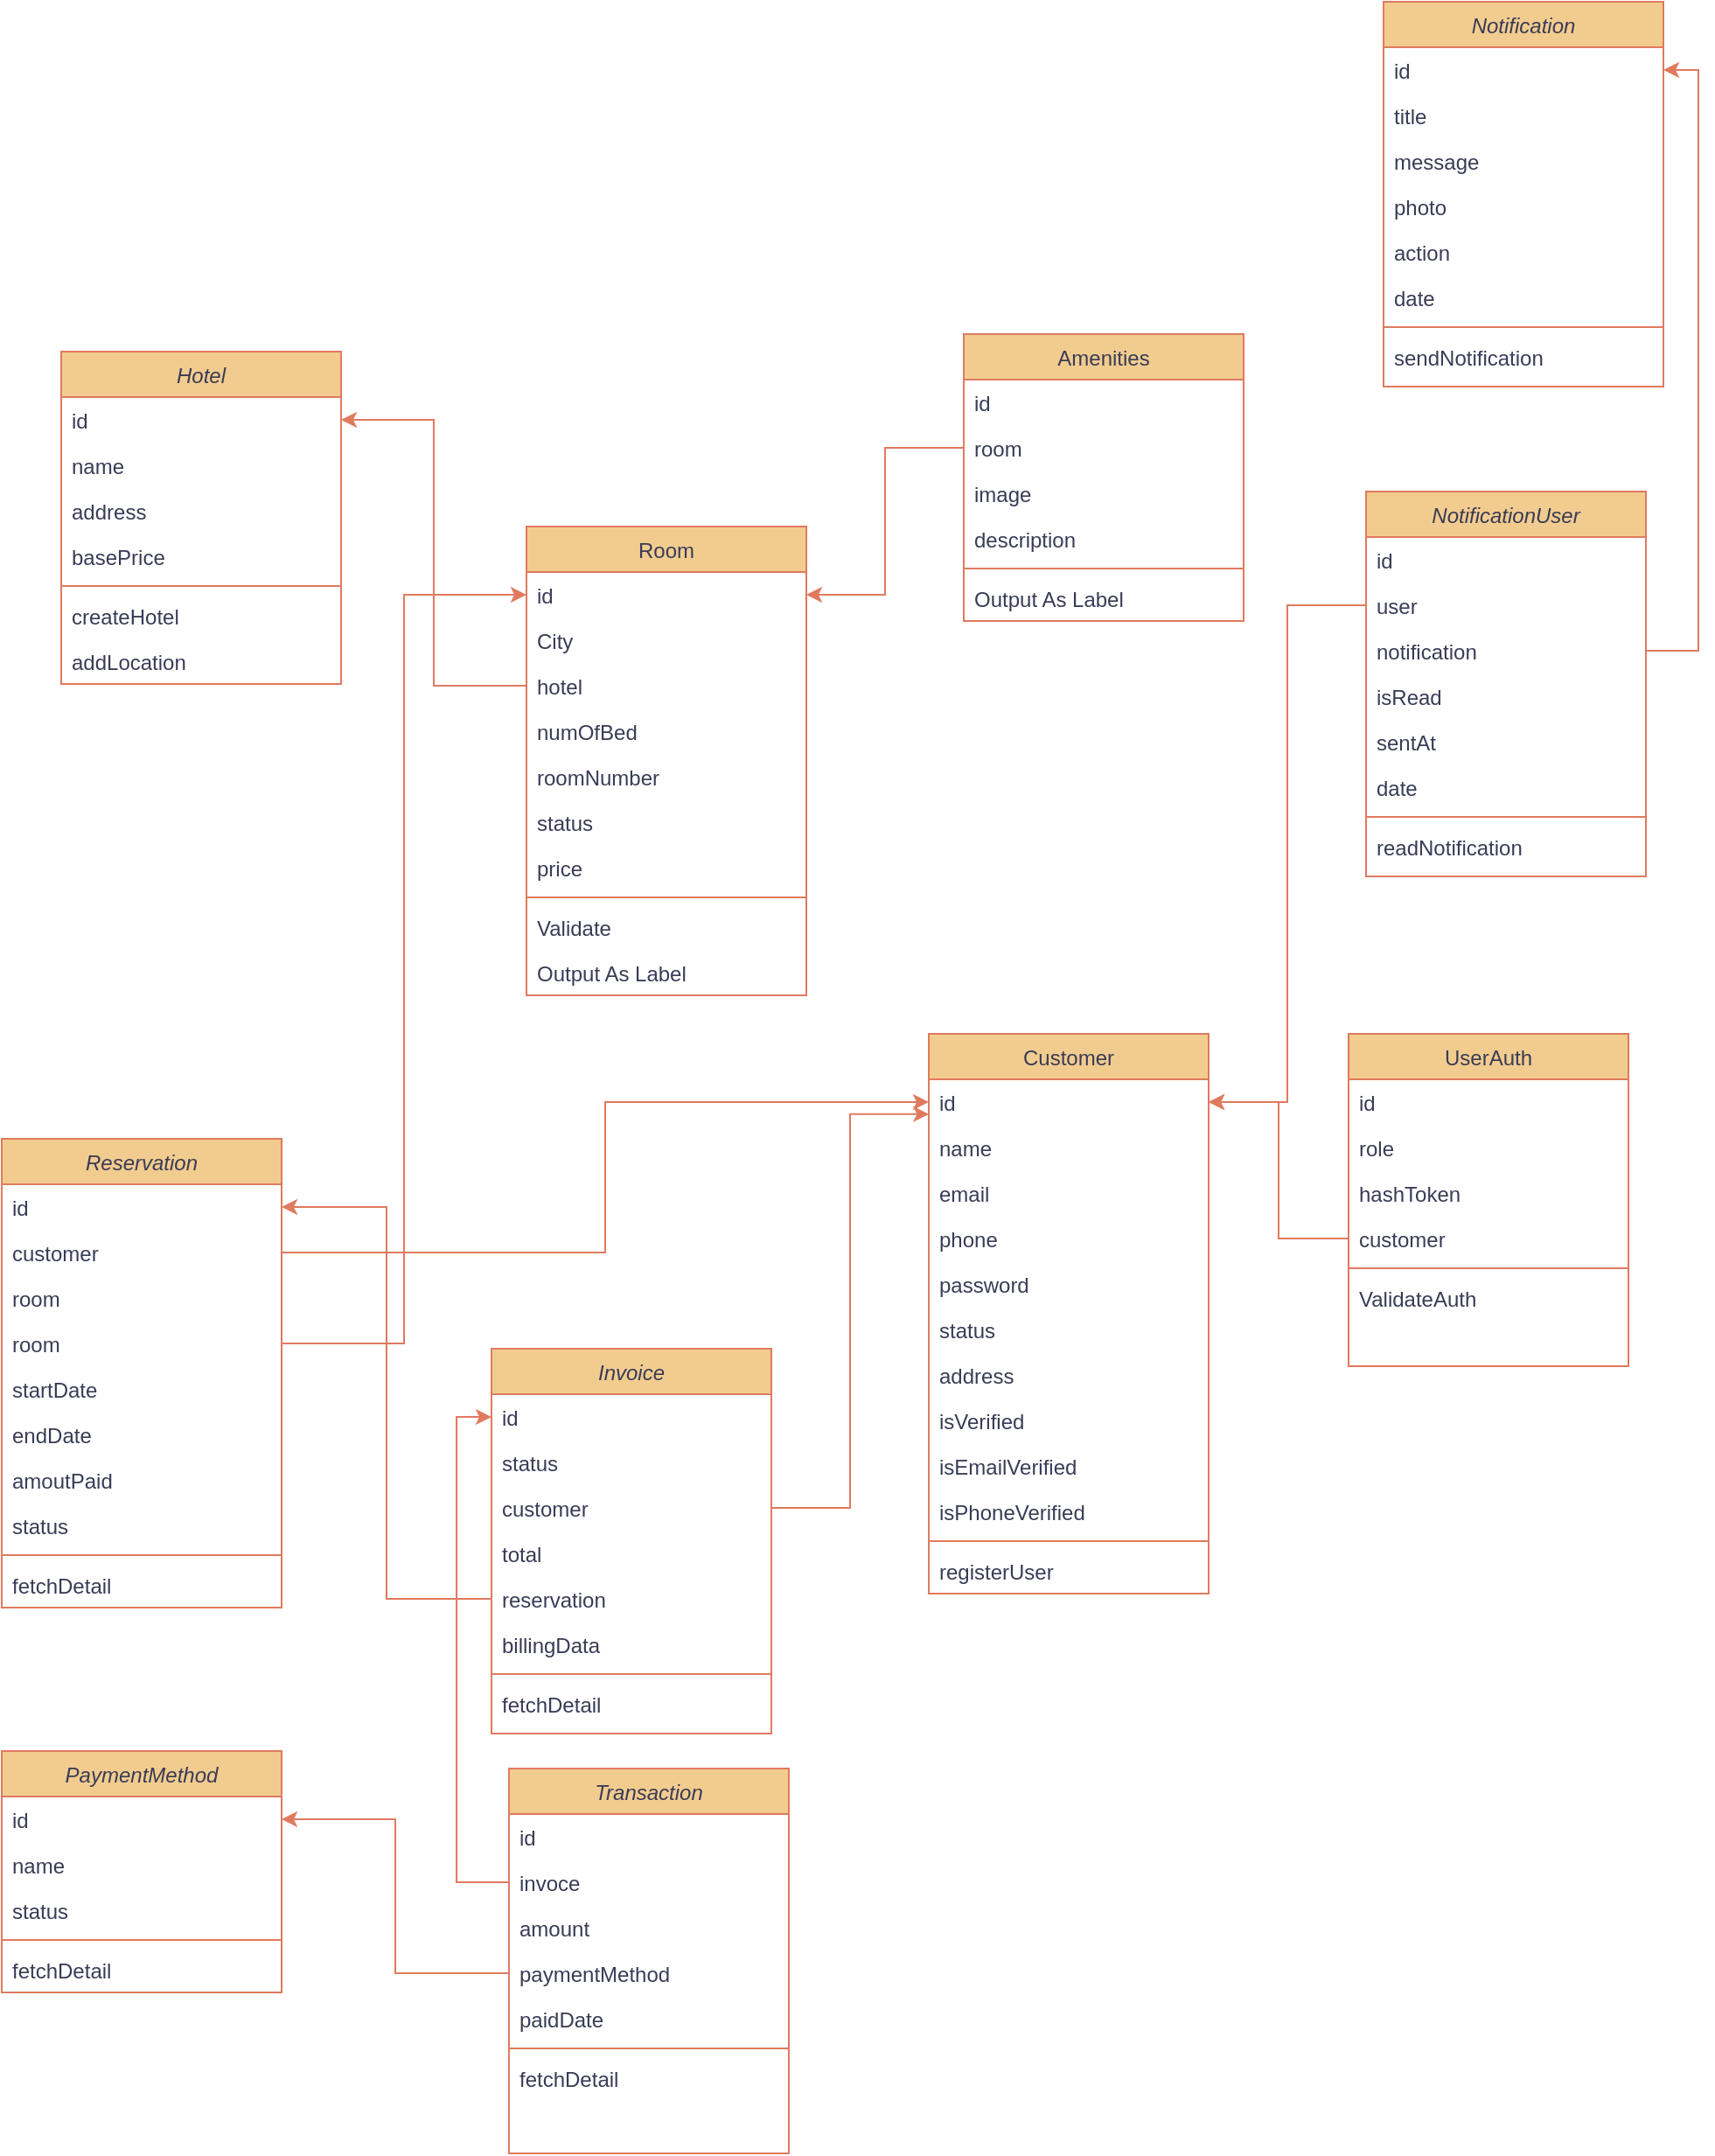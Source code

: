 <mxfile version="20.8.16" type="github">
  <diagram id="C5RBs43oDa-KdzZeNtuy" name="Page-1">
    <mxGraphModel dx="2790" dy="2514" grid="1" gridSize="10" guides="1" tooltips="1" connect="1" arrows="1" fold="1" page="1" pageScale="1" pageWidth="827" pageHeight="1169" math="0" shadow="0">
      <root>
        <mxCell id="WIyWlLk6GJQsqaUBKTNV-0" />
        <mxCell id="WIyWlLk6GJQsqaUBKTNV-1" parent="WIyWlLk6GJQsqaUBKTNV-0" />
        <mxCell id="zkfFHV4jXpPFQw0GAbJ--0" value="Hotel" style="swimlane;fontStyle=2;align=center;verticalAlign=top;childLayout=stackLayout;horizontal=1;startSize=26;horizontalStack=0;resizeParent=1;resizeLast=0;collapsible=1;marginBottom=0;rounded=0;shadow=0;strokeWidth=1;labelBackgroundColor=none;fillColor=#F2CC8F;strokeColor=#E07A5F;fontColor=#393C56;" parent="WIyWlLk6GJQsqaUBKTNV-1" vertex="1">
          <mxGeometry x="254" y="20" width="160" height="190" as="geometry">
            <mxRectangle x="230" y="140" width="160" height="26" as="alternateBounds" />
          </mxGeometry>
        </mxCell>
        <mxCell id="zkfFHV4jXpPFQw0GAbJ--1" value="id  " style="text;align=left;verticalAlign=top;spacingLeft=4;spacingRight=4;overflow=hidden;rotatable=0;points=[[0,0.5],[1,0.5]];portConstraint=eastwest;labelBackgroundColor=none;fontColor=#393C56;" parent="zkfFHV4jXpPFQw0GAbJ--0" vertex="1">
          <mxGeometry y="26" width="160" height="26" as="geometry" />
        </mxCell>
        <mxCell id="qX-vSsB88h7LuTp9l8Py-12" value="name" style="text;align=left;verticalAlign=top;spacingLeft=4;spacingRight=4;overflow=hidden;rotatable=0;points=[[0,0.5],[1,0.5]];portConstraint=eastwest;labelBackgroundColor=none;fontColor=#393C56;" vertex="1" parent="zkfFHV4jXpPFQw0GAbJ--0">
          <mxGeometry y="52" width="160" height="26" as="geometry" />
        </mxCell>
        <mxCell id="zkfFHV4jXpPFQw0GAbJ--2" value="address   " style="text;align=left;verticalAlign=top;spacingLeft=4;spacingRight=4;overflow=hidden;rotatable=0;points=[[0,0.5],[1,0.5]];portConstraint=eastwest;rounded=0;shadow=0;html=0;labelBackgroundColor=none;fontColor=#393C56;" parent="zkfFHV4jXpPFQw0GAbJ--0" vertex="1">
          <mxGeometry y="78" width="160" height="26" as="geometry" />
        </mxCell>
        <mxCell id="zkfFHV4jXpPFQw0GAbJ--3" value="basePrice" style="text;align=left;verticalAlign=top;spacingLeft=4;spacingRight=4;overflow=hidden;rotatable=0;points=[[0,0.5],[1,0.5]];portConstraint=eastwest;rounded=0;shadow=0;html=0;labelBackgroundColor=none;fontColor=#393C56;" parent="zkfFHV4jXpPFQw0GAbJ--0" vertex="1">
          <mxGeometry y="104" width="160" height="26" as="geometry" />
        </mxCell>
        <mxCell id="zkfFHV4jXpPFQw0GAbJ--4" value="" style="line;html=1;strokeWidth=1;align=left;verticalAlign=middle;spacingTop=-1;spacingLeft=3;spacingRight=3;rotatable=0;labelPosition=right;points=[];portConstraint=eastwest;labelBackgroundColor=none;fillColor=#F2CC8F;strokeColor=#E07A5F;fontColor=#393C56;" parent="zkfFHV4jXpPFQw0GAbJ--0" vertex="1">
          <mxGeometry y="130" width="160" height="8" as="geometry" />
        </mxCell>
        <mxCell id="zkfFHV4jXpPFQw0GAbJ--5" value="createHotel" style="text;align=left;verticalAlign=top;spacingLeft=4;spacingRight=4;overflow=hidden;rotatable=0;points=[[0,0.5],[1,0.5]];portConstraint=eastwest;labelBackgroundColor=none;fontColor=#393C56;" parent="zkfFHV4jXpPFQw0GAbJ--0" vertex="1">
          <mxGeometry y="138" width="160" height="26" as="geometry" />
        </mxCell>
        <mxCell id="qX-vSsB88h7LuTp9l8Py-11" value="addLocation" style="text;align=left;verticalAlign=top;spacingLeft=4;spacingRight=4;overflow=hidden;rotatable=0;points=[[0,0.5],[1,0.5]];portConstraint=eastwest;labelBackgroundColor=none;fontColor=#393C56;" vertex="1" parent="zkfFHV4jXpPFQw0GAbJ--0">
          <mxGeometry y="164" width="160" height="26" as="geometry" />
        </mxCell>
        <mxCell id="zkfFHV4jXpPFQw0GAbJ--17" value="Room" style="swimlane;fontStyle=0;align=center;verticalAlign=top;childLayout=stackLayout;horizontal=1;startSize=26;horizontalStack=0;resizeParent=1;resizeLast=0;collapsible=1;marginBottom=0;rounded=0;shadow=0;strokeWidth=1;labelBackgroundColor=none;fillColor=#F2CC8F;strokeColor=#E07A5F;fontColor=#393C56;" parent="WIyWlLk6GJQsqaUBKTNV-1" vertex="1">
          <mxGeometry x="520" y="120" width="160" height="268" as="geometry">
            <mxRectangle x="550" y="140" width="160" height="26" as="alternateBounds" />
          </mxGeometry>
        </mxCell>
        <mxCell id="zkfFHV4jXpPFQw0GAbJ--18" value="id" style="text;align=left;verticalAlign=top;spacingLeft=4;spacingRight=4;overflow=hidden;rotatable=0;points=[[0,0.5],[1,0.5]];portConstraint=eastwest;labelBackgroundColor=none;fontColor=#393C56;" parent="zkfFHV4jXpPFQw0GAbJ--17" vertex="1">
          <mxGeometry y="26" width="160" height="26" as="geometry" />
        </mxCell>
        <mxCell id="zkfFHV4jXpPFQw0GAbJ--19" value="City" style="text;align=left;verticalAlign=top;spacingLeft=4;spacingRight=4;overflow=hidden;rotatable=0;points=[[0,0.5],[1,0.5]];portConstraint=eastwest;rounded=0;shadow=0;html=0;labelBackgroundColor=none;fontColor=#393C56;" parent="zkfFHV4jXpPFQw0GAbJ--17" vertex="1">
          <mxGeometry y="52" width="160" height="26" as="geometry" />
        </mxCell>
        <mxCell id="zkfFHV4jXpPFQw0GAbJ--21" value="hotel" style="text;align=left;verticalAlign=top;spacingLeft=4;spacingRight=4;overflow=hidden;rotatable=0;points=[[0,0.5],[1,0.5]];portConstraint=eastwest;rounded=0;shadow=0;html=0;labelBackgroundColor=none;fontColor=#393C56;" parent="zkfFHV4jXpPFQw0GAbJ--17" vertex="1">
          <mxGeometry y="78" width="160" height="26" as="geometry" />
        </mxCell>
        <mxCell id="qX-vSsB88h7LuTp9l8Py-20" value="numOfBed" style="text;align=left;verticalAlign=top;spacingLeft=4;spacingRight=4;overflow=hidden;rotatable=0;points=[[0,0.5],[1,0.5]];portConstraint=eastwest;rounded=0;shadow=0;html=0;labelBackgroundColor=none;fontColor=#393C56;" vertex="1" parent="zkfFHV4jXpPFQw0GAbJ--17">
          <mxGeometry y="104" width="160" height="26" as="geometry" />
        </mxCell>
        <mxCell id="qX-vSsB88h7LuTp9l8Py-40" value="roomNumber" style="text;align=left;verticalAlign=top;spacingLeft=4;spacingRight=4;overflow=hidden;rotatable=0;points=[[0,0.5],[1,0.5]];portConstraint=eastwest;rounded=0;shadow=0;html=0;labelBackgroundColor=none;fontColor=#393C56;" vertex="1" parent="zkfFHV4jXpPFQw0GAbJ--17">
          <mxGeometry y="130" width="160" height="26" as="geometry" />
        </mxCell>
        <mxCell id="qX-vSsB88h7LuTp9l8Py-41" value="status" style="text;align=left;verticalAlign=top;spacingLeft=4;spacingRight=4;overflow=hidden;rotatable=0;points=[[0,0.5],[1,0.5]];portConstraint=eastwest;rounded=0;shadow=0;html=0;labelBackgroundColor=none;fontColor=#393C56;" vertex="1" parent="zkfFHV4jXpPFQw0GAbJ--17">
          <mxGeometry y="156" width="160" height="26" as="geometry" />
        </mxCell>
        <mxCell id="qX-vSsB88h7LuTp9l8Py-35" value="price" style="text;align=left;verticalAlign=top;spacingLeft=4;spacingRight=4;overflow=hidden;rotatable=0;points=[[0,0.5],[1,0.5]];portConstraint=eastwest;rounded=0;shadow=0;html=0;labelBackgroundColor=none;fontColor=#393C56;" vertex="1" parent="zkfFHV4jXpPFQw0GAbJ--17">
          <mxGeometry y="182" width="160" height="26" as="geometry" />
        </mxCell>
        <mxCell id="zkfFHV4jXpPFQw0GAbJ--23" value="" style="line;html=1;strokeWidth=1;align=left;verticalAlign=middle;spacingTop=-1;spacingLeft=3;spacingRight=3;rotatable=0;labelPosition=right;points=[];portConstraint=eastwest;labelBackgroundColor=none;fillColor=#F2CC8F;strokeColor=#E07A5F;fontColor=#393C56;" parent="zkfFHV4jXpPFQw0GAbJ--17" vertex="1">
          <mxGeometry y="208" width="160" height="8" as="geometry" />
        </mxCell>
        <mxCell id="zkfFHV4jXpPFQw0GAbJ--24" value="Validate" style="text;align=left;verticalAlign=top;spacingLeft=4;spacingRight=4;overflow=hidden;rotatable=0;points=[[0,0.5],[1,0.5]];portConstraint=eastwest;labelBackgroundColor=none;fontColor=#393C56;" parent="zkfFHV4jXpPFQw0GAbJ--17" vertex="1">
          <mxGeometry y="216" width="160" height="26" as="geometry" />
        </mxCell>
        <mxCell id="zkfFHV4jXpPFQw0GAbJ--25" value="Output As Label" style="text;align=left;verticalAlign=top;spacingLeft=4;spacingRight=4;overflow=hidden;rotatable=0;points=[[0,0.5],[1,0.5]];portConstraint=eastwest;labelBackgroundColor=none;fontColor=#393C56;" parent="zkfFHV4jXpPFQw0GAbJ--17" vertex="1">
          <mxGeometry y="242" width="160" height="26" as="geometry" />
        </mxCell>
        <mxCell id="qX-vSsB88h7LuTp9l8Py-13" value="Amenities" style="swimlane;fontStyle=0;align=center;verticalAlign=top;childLayout=stackLayout;horizontal=1;startSize=26;horizontalStack=0;resizeParent=1;resizeLast=0;collapsible=1;marginBottom=0;rounded=0;shadow=0;strokeWidth=1;labelBackgroundColor=none;fillColor=#F2CC8F;strokeColor=#E07A5F;fontColor=#393C56;" vertex="1" parent="WIyWlLk6GJQsqaUBKTNV-1">
          <mxGeometry x="770" y="10" width="160" height="164" as="geometry">
            <mxRectangle x="550" y="140" width="160" height="26" as="alternateBounds" />
          </mxGeometry>
        </mxCell>
        <mxCell id="qX-vSsB88h7LuTp9l8Py-14" value="id" style="text;align=left;verticalAlign=top;spacingLeft=4;spacingRight=4;overflow=hidden;rotatable=0;points=[[0,0.5],[1,0.5]];portConstraint=eastwest;labelBackgroundColor=none;fontColor=#393C56;" vertex="1" parent="qX-vSsB88h7LuTp9l8Py-13">
          <mxGeometry y="26" width="160" height="26" as="geometry" />
        </mxCell>
        <mxCell id="qX-vSsB88h7LuTp9l8Py-15" value="room" style="text;align=left;verticalAlign=top;spacingLeft=4;spacingRight=4;overflow=hidden;rotatable=0;points=[[0,0.5],[1,0.5]];portConstraint=eastwest;rounded=0;shadow=0;html=0;labelBackgroundColor=none;fontColor=#393C56;" vertex="1" parent="qX-vSsB88h7LuTp9l8Py-13">
          <mxGeometry y="52" width="160" height="26" as="geometry" />
        </mxCell>
        <mxCell id="qX-vSsB88h7LuTp9l8Py-21" value="image" style="text;align=left;verticalAlign=top;spacingLeft=4;spacingRight=4;overflow=hidden;rotatable=0;points=[[0,0.5],[1,0.5]];portConstraint=eastwest;rounded=0;shadow=0;html=0;labelBackgroundColor=none;fontColor=#393C56;" vertex="1" parent="qX-vSsB88h7LuTp9l8Py-13">
          <mxGeometry y="78" width="160" height="26" as="geometry" />
        </mxCell>
        <mxCell id="qX-vSsB88h7LuTp9l8Py-22" value="description" style="text;align=left;verticalAlign=top;spacingLeft=4;spacingRight=4;overflow=hidden;rotatable=0;points=[[0,0.5],[1,0.5]];portConstraint=eastwest;rounded=0;shadow=0;html=0;labelBackgroundColor=none;fontColor=#393C56;" vertex="1" parent="qX-vSsB88h7LuTp9l8Py-13">
          <mxGeometry y="104" width="160" height="26" as="geometry" />
        </mxCell>
        <mxCell id="qX-vSsB88h7LuTp9l8Py-17" value="" style="line;html=1;strokeWidth=1;align=left;verticalAlign=middle;spacingTop=-1;spacingLeft=3;spacingRight=3;rotatable=0;labelPosition=right;points=[];portConstraint=eastwest;labelBackgroundColor=none;fillColor=#F2CC8F;strokeColor=#E07A5F;fontColor=#393C56;" vertex="1" parent="qX-vSsB88h7LuTp9l8Py-13">
          <mxGeometry y="130" width="160" height="8" as="geometry" />
        </mxCell>
        <mxCell id="qX-vSsB88h7LuTp9l8Py-19" value="Output As Label" style="text;align=left;verticalAlign=top;spacingLeft=4;spacingRight=4;overflow=hidden;rotatable=0;points=[[0,0.5],[1,0.5]];portConstraint=eastwest;labelBackgroundColor=none;fontColor=#393C56;" vertex="1" parent="qX-vSsB88h7LuTp9l8Py-13">
          <mxGeometry y="138" width="160" height="26" as="geometry" />
        </mxCell>
        <mxCell id="qX-vSsB88h7LuTp9l8Py-25" style="edgeStyle=orthogonalEdgeStyle;rounded=0;orthogonalLoop=1;jettySize=auto;html=1;entryX=1;entryY=0.5;entryDx=0;entryDy=0;labelBackgroundColor=none;strokeColor=#E07A5F;fontColor=default;" edge="1" parent="WIyWlLk6GJQsqaUBKTNV-1" source="zkfFHV4jXpPFQw0GAbJ--21" target="zkfFHV4jXpPFQw0GAbJ--1">
          <mxGeometry relative="1" as="geometry" />
        </mxCell>
        <mxCell id="qX-vSsB88h7LuTp9l8Py-26" style="edgeStyle=orthogonalEdgeStyle;rounded=0;orthogonalLoop=1;jettySize=auto;html=1;labelBackgroundColor=none;strokeColor=#E07A5F;fontColor=default;" edge="1" parent="WIyWlLk6GJQsqaUBKTNV-1" source="qX-vSsB88h7LuTp9l8Py-15" target="zkfFHV4jXpPFQw0GAbJ--18">
          <mxGeometry relative="1" as="geometry">
            <mxPoint x="580" y="130" as="targetPoint" />
          </mxGeometry>
        </mxCell>
        <mxCell id="qX-vSsB88h7LuTp9l8Py-27" value="Reservation" style="swimlane;fontStyle=2;align=center;verticalAlign=top;childLayout=stackLayout;horizontal=1;startSize=26;horizontalStack=0;resizeParent=1;resizeLast=0;collapsible=1;marginBottom=0;rounded=0;shadow=0;strokeWidth=1;labelBackgroundColor=none;fillColor=#F2CC8F;strokeColor=#E07A5F;fontColor=#393C56;" vertex="1" parent="WIyWlLk6GJQsqaUBKTNV-1">
          <mxGeometry x="220" y="470" width="160" height="268" as="geometry">
            <mxRectangle x="230" y="140" width="160" height="26" as="alternateBounds" />
          </mxGeometry>
        </mxCell>
        <mxCell id="qX-vSsB88h7LuTp9l8Py-28" value="id  " style="text;align=left;verticalAlign=top;spacingLeft=4;spacingRight=4;overflow=hidden;rotatable=0;points=[[0,0.5],[1,0.5]];portConstraint=eastwest;labelBackgroundColor=none;fontColor=#393C56;" vertex="1" parent="qX-vSsB88h7LuTp9l8Py-27">
          <mxGeometry y="26" width="160" height="26" as="geometry" />
        </mxCell>
        <mxCell id="qX-vSsB88h7LuTp9l8Py-29" value="customer" style="text;align=left;verticalAlign=top;spacingLeft=4;spacingRight=4;overflow=hidden;rotatable=0;points=[[0,0.5],[1,0.5]];portConstraint=eastwest;labelBackgroundColor=none;fontColor=#393C56;" vertex="1" parent="qX-vSsB88h7LuTp9l8Py-27">
          <mxGeometry y="52" width="160" height="26" as="geometry" />
        </mxCell>
        <mxCell id="qX-vSsB88h7LuTp9l8Py-110" value="room" style="text;align=left;verticalAlign=top;spacingLeft=4;spacingRight=4;overflow=hidden;rotatable=0;points=[[0,0.5],[1,0.5]];portConstraint=eastwest;rounded=0;shadow=0;html=0;labelBackgroundColor=none;fontColor=#393C56;" vertex="1" parent="qX-vSsB88h7LuTp9l8Py-27">
          <mxGeometry y="78" width="160" height="26" as="geometry" />
        </mxCell>
        <mxCell id="qX-vSsB88h7LuTp9l8Py-37" value="room" style="text;align=left;verticalAlign=top;spacingLeft=4;spacingRight=4;overflow=hidden;rotatable=0;points=[[0,0.5],[1,0.5]];portConstraint=eastwest;rounded=0;shadow=0;html=0;labelBackgroundColor=none;fontColor=#393C56;" vertex="1" parent="qX-vSsB88h7LuTp9l8Py-27">
          <mxGeometry y="104" width="160" height="26" as="geometry" />
        </mxCell>
        <mxCell id="qX-vSsB88h7LuTp9l8Py-30" value="startDate" style="text;align=left;verticalAlign=top;spacingLeft=4;spacingRight=4;overflow=hidden;rotatable=0;points=[[0,0.5],[1,0.5]];portConstraint=eastwest;rounded=0;shadow=0;html=0;labelBackgroundColor=none;fontColor=#393C56;" vertex="1" parent="qX-vSsB88h7LuTp9l8Py-27">
          <mxGeometry y="130" width="160" height="26" as="geometry" />
        </mxCell>
        <mxCell id="qX-vSsB88h7LuTp9l8Py-36" value="endDate" style="text;align=left;verticalAlign=top;spacingLeft=4;spacingRight=4;overflow=hidden;rotatable=0;points=[[0,0.5],[1,0.5]];portConstraint=eastwest;rounded=0;shadow=0;html=0;labelBackgroundColor=none;fontColor=#393C56;" vertex="1" parent="qX-vSsB88h7LuTp9l8Py-27">
          <mxGeometry y="156" width="160" height="26" as="geometry" />
        </mxCell>
        <mxCell id="qX-vSsB88h7LuTp9l8Py-38" value="amoutPaid" style="text;align=left;verticalAlign=top;spacingLeft=4;spacingRight=4;overflow=hidden;rotatable=0;points=[[0,0.5],[1,0.5]];portConstraint=eastwest;rounded=0;shadow=0;html=0;labelBackgroundColor=none;fontColor=#393C56;" vertex="1" parent="qX-vSsB88h7LuTp9l8Py-27">
          <mxGeometry y="182" width="160" height="26" as="geometry" />
        </mxCell>
        <mxCell id="qX-vSsB88h7LuTp9l8Py-31" value="status" style="text;align=left;verticalAlign=top;spacingLeft=4;spacingRight=4;overflow=hidden;rotatable=0;points=[[0,0.5],[1,0.5]];portConstraint=eastwest;rounded=0;shadow=0;html=0;labelBackgroundColor=none;fontColor=#393C56;" vertex="1" parent="qX-vSsB88h7LuTp9l8Py-27">
          <mxGeometry y="208" width="160" height="26" as="geometry" />
        </mxCell>
        <mxCell id="qX-vSsB88h7LuTp9l8Py-32" value="" style="line;html=1;strokeWidth=1;align=left;verticalAlign=middle;spacingTop=-1;spacingLeft=3;spacingRight=3;rotatable=0;labelPosition=right;points=[];portConstraint=eastwest;labelBackgroundColor=none;fillColor=#F2CC8F;strokeColor=#E07A5F;fontColor=#393C56;" vertex="1" parent="qX-vSsB88h7LuTp9l8Py-27">
          <mxGeometry y="234" width="160" height="8" as="geometry" />
        </mxCell>
        <mxCell id="qX-vSsB88h7LuTp9l8Py-33" value="fetchDetail" style="text;align=left;verticalAlign=top;spacingLeft=4;spacingRight=4;overflow=hidden;rotatable=0;points=[[0,0.5],[1,0.5]];portConstraint=eastwest;labelBackgroundColor=none;fontColor=#393C56;" vertex="1" parent="qX-vSsB88h7LuTp9l8Py-27">
          <mxGeometry y="242" width="160" height="26" as="geometry" />
        </mxCell>
        <mxCell id="qX-vSsB88h7LuTp9l8Py-39" style="edgeStyle=orthogonalEdgeStyle;rounded=0;orthogonalLoop=1;jettySize=auto;html=1;entryX=0;entryY=0.5;entryDx=0;entryDy=0;labelBackgroundColor=none;strokeColor=#E07A5F;fontColor=default;" edge="1" parent="WIyWlLk6GJQsqaUBKTNV-1" source="qX-vSsB88h7LuTp9l8Py-37" target="zkfFHV4jXpPFQw0GAbJ--18">
          <mxGeometry relative="1" as="geometry" />
        </mxCell>
        <mxCell id="qX-vSsB88h7LuTp9l8Py-42" value="PaymentMethod" style="swimlane;fontStyle=2;align=center;verticalAlign=top;childLayout=stackLayout;horizontal=1;startSize=26;horizontalStack=0;resizeParent=1;resizeLast=0;collapsible=1;marginBottom=0;rounded=0;shadow=0;strokeWidth=1;labelBackgroundColor=none;fillColor=#F2CC8F;strokeColor=#E07A5F;fontColor=#393C56;" vertex="1" parent="WIyWlLk6GJQsqaUBKTNV-1">
          <mxGeometry x="220" y="820" width="160" height="138" as="geometry">
            <mxRectangle x="230" y="140" width="160" height="26" as="alternateBounds" />
          </mxGeometry>
        </mxCell>
        <mxCell id="qX-vSsB88h7LuTp9l8Py-43" value="id  " style="text;align=left;verticalAlign=top;spacingLeft=4;spacingRight=4;overflow=hidden;rotatable=0;points=[[0,0.5],[1,0.5]];portConstraint=eastwest;labelBackgroundColor=none;fontColor=#393C56;" vertex="1" parent="qX-vSsB88h7LuTp9l8Py-42">
          <mxGeometry y="26" width="160" height="26" as="geometry" />
        </mxCell>
        <mxCell id="qX-vSsB88h7LuTp9l8Py-44" value="name" style="text;align=left;verticalAlign=top;spacingLeft=4;spacingRight=4;overflow=hidden;rotatable=0;points=[[0,0.5],[1,0.5]];portConstraint=eastwest;labelBackgroundColor=none;fontColor=#393C56;" vertex="1" parent="qX-vSsB88h7LuTp9l8Py-42">
          <mxGeometry y="52" width="160" height="26" as="geometry" />
        </mxCell>
        <mxCell id="qX-vSsB88h7LuTp9l8Py-52" value="status" style="text;align=left;verticalAlign=top;spacingLeft=4;spacingRight=4;overflow=hidden;rotatable=0;points=[[0,0.5],[1,0.5]];portConstraint=eastwest;labelBackgroundColor=none;fontColor=#393C56;" vertex="1" parent="qX-vSsB88h7LuTp9l8Py-42">
          <mxGeometry y="78" width="160" height="26" as="geometry" />
        </mxCell>
        <mxCell id="qX-vSsB88h7LuTp9l8Py-50" value="" style="line;html=1;strokeWidth=1;align=left;verticalAlign=middle;spacingTop=-1;spacingLeft=3;spacingRight=3;rotatable=0;labelPosition=right;points=[];portConstraint=eastwest;labelBackgroundColor=none;fillColor=#F2CC8F;strokeColor=#E07A5F;fontColor=#393C56;" vertex="1" parent="qX-vSsB88h7LuTp9l8Py-42">
          <mxGeometry y="104" width="160" height="8" as="geometry" />
        </mxCell>
        <mxCell id="qX-vSsB88h7LuTp9l8Py-51" value="fetchDetail" style="text;align=left;verticalAlign=top;spacingLeft=4;spacingRight=4;overflow=hidden;rotatable=0;points=[[0,0.5],[1,0.5]];portConstraint=eastwest;labelBackgroundColor=none;fontColor=#393C56;" vertex="1" parent="qX-vSsB88h7LuTp9l8Py-42">
          <mxGeometry y="112" width="160" height="26" as="geometry" />
        </mxCell>
        <mxCell id="qX-vSsB88h7LuTp9l8Py-53" value="Transaction" style="swimlane;fontStyle=2;align=center;verticalAlign=top;childLayout=stackLayout;horizontal=1;startSize=26;horizontalStack=0;resizeParent=1;resizeLast=0;collapsible=1;marginBottom=0;rounded=0;shadow=0;strokeWidth=1;labelBackgroundColor=none;fillColor=#F2CC8F;strokeColor=#E07A5F;fontColor=#393C56;" vertex="1" parent="WIyWlLk6GJQsqaUBKTNV-1">
          <mxGeometry x="510" y="830" width="160" height="220" as="geometry">
            <mxRectangle x="230" y="140" width="160" height="26" as="alternateBounds" />
          </mxGeometry>
        </mxCell>
        <mxCell id="qX-vSsB88h7LuTp9l8Py-54" value="id  " style="text;align=left;verticalAlign=top;spacingLeft=4;spacingRight=4;overflow=hidden;rotatable=0;points=[[0,0.5],[1,0.5]];portConstraint=eastwest;labelBackgroundColor=none;fontColor=#393C56;" vertex="1" parent="qX-vSsB88h7LuTp9l8Py-53">
          <mxGeometry y="26" width="160" height="26" as="geometry" />
        </mxCell>
        <mxCell id="qX-vSsB88h7LuTp9l8Py-56" value="invoce" style="text;align=left;verticalAlign=top;spacingLeft=4;spacingRight=4;overflow=hidden;rotatable=0;points=[[0,0.5],[1,0.5]];portConstraint=eastwest;labelBackgroundColor=none;fontColor=#393C56;" vertex="1" parent="qX-vSsB88h7LuTp9l8Py-53">
          <mxGeometry y="52" width="160" height="26" as="geometry" />
        </mxCell>
        <mxCell id="qX-vSsB88h7LuTp9l8Py-59" value="amount" style="text;align=left;verticalAlign=top;spacingLeft=4;spacingRight=4;overflow=hidden;rotatable=0;points=[[0,0.5],[1,0.5]];portConstraint=eastwest;labelBackgroundColor=none;fontColor=#393C56;" vertex="1" parent="qX-vSsB88h7LuTp9l8Py-53">
          <mxGeometry y="78" width="160" height="26" as="geometry" />
        </mxCell>
        <mxCell id="qX-vSsB88h7LuTp9l8Py-62" value="paymentMethod" style="text;align=left;verticalAlign=top;spacingLeft=4;spacingRight=4;overflow=hidden;rotatable=0;points=[[0,0.5],[1,0.5]];portConstraint=eastwest;labelBackgroundColor=none;fontColor=#393C56;" vertex="1" parent="qX-vSsB88h7LuTp9l8Py-53">
          <mxGeometry y="104" width="160" height="26" as="geometry" />
        </mxCell>
        <mxCell id="qX-vSsB88h7LuTp9l8Py-60" value="paidDate" style="text;align=left;verticalAlign=top;spacingLeft=4;spacingRight=4;overflow=hidden;rotatable=0;points=[[0,0.5],[1,0.5]];portConstraint=eastwest;labelBackgroundColor=none;fontColor=#393C56;" vertex="1" parent="qX-vSsB88h7LuTp9l8Py-53">
          <mxGeometry y="130" width="160" height="26" as="geometry" />
        </mxCell>
        <mxCell id="qX-vSsB88h7LuTp9l8Py-57" value="" style="line;html=1;strokeWidth=1;align=left;verticalAlign=middle;spacingTop=-1;spacingLeft=3;spacingRight=3;rotatable=0;labelPosition=right;points=[];portConstraint=eastwest;labelBackgroundColor=none;fillColor=#F2CC8F;strokeColor=#E07A5F;fontColor=#393C56;" vertex="1" parent="qX-vSsB88h7LuTp9l8Py-53">
          <mxGeometry y="156" width="160" height="8" as="geometry" />
        </mxCell>
        <mxCell id="qX-vSsB88h7LuTp9l8Py-58" value="fetchDetail" style="text;align=left;verticalAlign=top;spacingLeft=4;spacingRight=4;overflow=hidden;rotatable=0;points=[[0,0.5],[1,0.5]];portConstraint=eastwest;labelBackgroundColor=none;fontColor=#393C56;" vertex="1" parent="qX-vSsB88h7LuTp9l8Py-53">
          <mxGeometry y="164" width="160" height="26" as="geometry" />
        </mxCell>
        <mxCell id="qX-vSsB88h7LuTp9l8Py-63" style="edgeStyle=orthogonalEdgeStyle;rounded=0;orthogonalLoop=1;jettySize=auto;html=1;strokeColor=#E07A5F;fontColor=#393C56;fillColor=#F2CC8F;" edge="1" parent="WIyWlLk6GJQsqaUBKTNV-1" source="qX-vSsB88h7LuTp9l8Py-62" target="qX-vSsB88h7LuTp9l8Py-43">
          <mxGeometry relative="1" as="geometry" />
        </mxCell>
        <mxCell id="qX-vSsB88h7LuTp9l8Py-64" value="Invoice" style="swimlane;fontStyle=2;align=center;verticalAlign=top;childLayout=stackLayout;horizontal=1;startSize=26;horizontalStack=0;resizeParent=1;resizeLast=0;collapsible=1;marginBottom=0;rounded=0;shadow=0;strokeWidth=1;labelBackgroundColor=none;fillColor=#F2CC8F;strokeColor=#E07A5F;fontColor=#393C56;" vertex="1" parent="WIyWlLk6GJQsqaUBKTNV-1">
          <mxGeometry x="500" y="590" width="160" height="220" as="geometry">
            <mxRectangle x="230" y="140" width="160" height="26" as="alternateBounds" />
          </mxGeometry>
        </mxCell>
        <mxCell id="qX-vSsB88h7LuTp9l8Py-65" value="id  " style="text;align=left;verticalAlign=top;spacingLeft=4;spacingRight=4;overflow=hidden;rotatable=0;points=[[0,0.5],[1,0.5]];portConstraint=eastwest;labelBackgroundColor=none;fontColor=#393C56;" vertex="1" parent="qX-vSsB88h7LuTp9l8Py-64">
          <mxGeometry y="26" width="160" height="26" as="geometry" />
        </mxCell>
        <mxCell id="qX-vSsB88h7LuTp9l8Py-66" value="status" style="text;align=left;verticalAlign=top;spacingLeft=4;spacingRight=4;overflow=hidden;rotatable=0;points=[[0,0.5],[1,0.5]];portConstraint=eastwest;labelBackgroundColor=none;fontColor=#393C56;" vertex="1" parent="qX-vSsB88h7LuTp9l8Py-64">
          <mxGeometry y="52" width="160" height="26" as="geometry" />
        </mxCell>
        <mxCell id="qX-vSsB88h7LuTp9l8Py-67" value="customer" style="text;align=left;verticalAlign=top;spacingLeft=4;spacingRight=4;overflow=hidden;rotatable=0;points=[[0,0.5],[1,0.5]];portConstraint=eastwest;labelBackgroundColor=none;fontColor=#393C56;" vertex="1" parent="qX-vSsB88h7LuTp9l8Py-64">
          <mxGeometry y="78" width="160" height="26" as="geometry" />
        </mxCell>
        <mxCell id="qX-vSsB88h7LuTp9l8Py-68" value="total" style="text;align=left;verticalAlign=top;spacingLeft=4;spacingRight=4;overflow=hidden;rotatable=0;points=[[0,0.5],[1,0.5]];portConstraint=eastwest;labelBackgroundColor=none;fontColor=#393C56;" vertex="1" parent="qX-vSsB88h7LuTp9l8Py-64">
          <mxGeometry y="104" width="160" height="26" as="geometry" />
        </mxCell>
        <mxCell id="qX-vSsB88h7LuTp9l8Py-69" value="reservation" style="text;align=left;verticalAlign=top;spacingLeft=4;spacingRight=4;overflow=hidden;rotatable=0;points=[[0,0.5],[1,0.5]];portConstraint=eastwest;labelBackgroundColor=none;fontColor=#393C56;" vertex="1" parent="qX-vSsB88h7LuTp9l8Py-64">
          <mxGeometry y="130" width="160" height="26" as="geometry" />
        </mxCell>
        <mxCell id="qX-vSsB88h7LuTp9l8Py-70" value="billingData" style="text;align=left;verticalAlign=top;spacingLeft=4;spacingRight=4;overflow=hidden;rotatable=0;points=[[0,0.5],[1,0.5]];portConstraint=eastwest;labelBackgroundColor=none;fontColor=#393C56;" vertex="1" parent="qX-vSsB88h7LuTp9l8Py-64">
          <mxGeometry y="156" width="160" height="26" as="geometry" />
        </mxCell>
        <mxCell id="qX-vSsB88h7LuTp9l8Py-71" value="" style="line;html=1;strokeWidth=1;align=left;verticalAlign=middle;spacingTop=-1;spacingLeft=3;spacingRight=3;rotatable=0;labelPosition=right;points=[];portConstraint=eastwest;labelBackgroundColor=none;fillColor=#F2CC8F;strokeColor=#E07A5F;fontColor=#393C56;" vertex="1" parent="qX-vSsB88h7LuTp9l8Py-64">
          <mxGeometry y="182" width="160" height="8" as="geometry" />
        </mxCell>
        <mxCell id="qX-vSsB88h7LuTp9l8Py-72" value="fetchDetail" style="text;align=left;verticalAlign=top;spacingLeft=4;spacingRight=4;overflow=hidden;rotatable=0;points=[[0,0.5],[1,0.5]];portConstraint=eastwest;labelBackgroundColor=none;fontColor=#393C56;" vertex="1" parent="qX-vSsB88h7LuTp9l8Py-64">
          <mxGeometry y="190" width="160" height="26" as="geometry" />
        </mxCell>
        <mxCell id="qX-vSsB88h7LuTp9l8Py-73" style="edgeStyle=orthogonalEdgeStyle;rounded=0;orthogonalLoop=1;jettySize=auto;html=1;entryX=0;entryY=0.5;entryDx=0;entryDy=0;strokeColor=#E07A5F;fontColor=#393C56;fillColor=#F2CC8F;" edge="1" parent="WIyWlLk6GJQsqaUBKTNV-1" source="qX-vSsB88h7LuTp9l8Py-56" target="qX-vSsB88h7LuTp9l8Py-65">
          <mxGeometry relative="1" as="geometry" />
        </mxCell>
        <mxCell id="qX-vSsB88h7LuTp9l8Py-74" style="edgeStyle=orthogonalEdgeStyle;rounded=0;orthogonalLoop=1;jettySize=auto;html=1;strokeColor=#E07A5F;fontColor=#393C56;fillColor=#F2CC8F;" edge="1" parent="WIyWlLk6GJQsqaUBKTNV-1" source="qX-vSsB88h7LuTp9l8Py-69" target="qX-vSsB88h7LuTp9l8Py-28">
          <mxGeometry relative="1" as="geometry" />
        </mxCell>
        <mxCell id="qX-vSsB88h7LuTp9l8Py-76" value="Customer" style="swimlane;fontStyle=0;align=center;verticalAlign=top;childLayout=stackLayout;horizontal=1;startSize=26;horizontalStack=0;resizeParent=1;resizeLast=0;collapsible=1;marginBottom=0;rounded=0;shadow=0;strokeWidth=1;labelBackgroundColor=none;fillColor=#F2CC8F;strokeColor=#E07A5F;fontColor=#393C56;" vertex="1" parent="WIyWlLk6GJQsqaUBKTNV-1">
          <mxGeometry x="750" y="410" width="160" height="320" as="geometry">
            <mxRectangle x="550" y="140" width="160" height="26" as="alternateBounds" />
          </mxGeometry>
        </mxCell>
        <mxCell id="qX-vSsB88h7LuTp9l8Py-77" value="id" style="text;align=left;verticalAlign=top;spacingLeft=4;spacingRight=4;overflow=hidden;rotatable=0;points=[[0,0.5],[1,0.5]];portConstraint=eastwest;labelBackgroundColor=none;fontColor=#393C56;" vertex="1" parent="qX-vSsB88h7LuTp9l8Py-76">
          <mxGeometry y="26" width="160" height="26" as="geometry" />
        </mxCell>
        <mxCell id="qX-vSsB88h7LuTp9l8Py-78" value="name" style="text;align=left;verticalAlign=top;spacingLeft=4;spacingRight=4;overflow=hidden;rotatable=0;points=[[0,0.5],[1,0.5]];portConstraint=eastwest;rounded=0;shadow=0;html=0;labelBackgroundColor=none;fontColor=#393C56;" vertex="1" parent="qX-vSsB88h7LuTp9l8Py-76">
          <mxGeometry y="52" width="160" height="26" as="geometry" />
        </mxCell>
        <mxCell id="qX-vSsB88h7LuTp9l8Py-79" value="email" style="text;align=left;verticalAlign=top;spacingLeft=4;spacingRight=4;overflow=hidden;rotatable=0;points=[[0,0.5],[1,0.5]];portConstraint=eastwest;rounded=0;shadow=0;html=0;labelBackgroundColor=none;fontColor=#393C56;" vertex="1" parent="qX-vSsB88h7LuTp9l8Py-76">
          <mxGeometry y="78" width="160" height="26" as="geometry" />
        </mxCell>
        <mxCell id="qX-vSsB88h7LuTp9l8Py-87" value="phone" style="text;align=left;verticalAlign=top;spacingLeft=4;spacingRight=4;overflow=hidden;rotatable=0;points=[[0,0.5],[1,0.5]];portConstraint=eastwest;rounded=0;shadow=0;html=0;labelBackgroundColor=none;fontColor=#393C56;" vertex="1" parent="qX-vSsB88h7LuTp9l8Py-76">
          <mxGeometry y="104" width="160" height="26" as="geometry" />
        </mxCell>
        <mxCell id="qX-vSsB88h7LuTp9l8Py-80" value="password" style="text;align=left;verticalAlign=top;spacingLeft=4;spacingRight=4;overflow=hidden;rotatable=0;points=[[0,0.5],[1,0.5]];portConstraint=eastwest;rounded=0;shadow=0;html=0;labelBackgroundColor=none;fontColor=#393C56;" vertex="1" parent="qX-vSsB88h7LuTp9l8Py-76">
          <mxGeometry y="130" width="160" height="26" as="geometry" />
        </mxCell>
        <mxCell id="qX-vSsB88h7LuTp9l8Py-111" value="status" style="text;align=left;verticalAlign=top;spacingLeft=4;spacingRight=4;overflow=hidden;rotatable=0;points=[[0,0.5],[1,0.5]];portConstraint=eastwest;rounded=0;shadow=0;html=0;labelBackgroundColor=none;fontColor=#393C56;" vertex="1" parent="qX-vSsB88h7LuTp9l8Py-76">
          <mxGeometry y="156" width="160" height="26" as="geometry" />
        </mxCell>
        <mxCell id="qX-vSsB88h7LuTp9l8Py-83" value="address" style="text;align=left;verticalAlign=top;spacingLeft=4;spacingRight=4;overflow=hidden;rotatable=0;points=[[0,0.5],[1,0.5]];portConstraint=eastwest;rounded=0;shadow=0;html=0;labelBackgroundColor=none;fontColor=#393C56;" vertex="1" parent="qX-vSsB88h7LuTp9l8Py-76">
          <mxGeometry y="182" width="160" height="26" as="geometry" />
        </mxCell>
        <mxCell id="qX-vSsB88h7LuTp9l8Py-82" value="isVerified" style="text;align=left;verticalAlign=top;spacingLeft=4;spacingRight=4;overflow=hidden;rotatable=0;points=[[0,0.5],[1,0.5]];portConstraint=eastwest;rounded=0;shadow=0;html=0;labelBackgroundColor=none;fontColor=#393C56;" vertex="1" parent="qX-vSsB88h7LuTp9l8Py-76">
          <mxGeometry y="208" width="160" height="26" as="geometry" />
        </mxCell>
        <mxCell id="qX-vSsB88h7LuTp9l8Py-81" value="isEmailVerified" style="text;align=left;verticalAlign=top;spacingLeft=4;spacingRight=4;overflow=hidden;rotatable=0;points=[[0,0.5],[1,0.5]];portConstraint=eastwest;rounded=0;shadow=0;html=0;labelBackgroundColor=none;fontColor=#393C56;" vertex="1" parent="qX-vSsB88h7LuTp9l8Py-76">
          <mxGeometry y="234" width="160" height="26" as="geometry" />
        </mxCell>
        <mxCell id="qX-vSsB88h7LuTp9l8Py-112" value="isPhoneVerified" style="text;align=left;verticalAlign=top;spacingLeft=4;spacingRight=4;overflow=hidden;rotatable=0;points=[[0,0.5],[1,0.5]];portConstraint=eastwest;rounded=0;shadow=0;html=0;labelBackgroundColor=none;fontColor=#393C56;" vertex="1" parent="qX-vSsB88h7LuTp9l8Py-76">
          <mxGeometry y="260" width="160" height="26" as="geometry" />
        </mxCell>
        <mxCell id="qX-vSsB88h7LuTp9l8Py-84" value="" style="line;html=1;strokeWidth=1;align=left;verticalAlign=middle;spacingTop=-1;spacingLeft=3;spacingRight=3;rotatable=0;labelPosition=right;points=[];portConstraint=eastwest;labelBackgroundColor=none;fillColor=#F2CC8F;strokeColor=#E07A5F;fontColor=#393C56;" vertex="1" parent="qX-vSsB88h7LuTp9l8Py-76">
          <mxGeometry y="286" width="160" height="8" as="geometry" />
        </mxCell>
        <mxCell id="qX-vSsB88h7LuTp9l8Py-85" value="registerUser" style="text;align=left;verticalAlign=top;spacingLeft=4;spacingRight=4;overflow=hidden;rotatable=0;points=[[0,0.5],[1,0.5]];portConstraint=eastwest;labelBackgroundColor=none;fontColor=#393C56;" vertex="1" parent="qX-vSsB88h7LuTp9l8Py-76">
          <mxGeometry y="294" width="160" height="26" as="geometry" />
        </mxCell>
        <mxCell id="qX-vSsB88h7LuTp9l8Py-91" value="UserAuth" style="swimlane;fontStyle=0;align=center;verticalAlign=top;childLayout=stackLayout;horizontal=1;startSize=26;horizontalStack=0;resizeParent=1;resizeLast=0;collapsible=1;marginBottom=0;rounded=0;shadow=0;strokeWidth=1;labelBackgroundColor=none;fillColor=#F2CC8F;strokeColor=#E07A5F;fontColor=#393C56;" vertex="1" parent="WIyWlLk6GJQsqaUBKTNV-1">
          <mxGeometry x="990" y="410" width="160" height="190" as="geometry">
            <mxRectangle x="550" y="140" width="160" height="26" as="alternateBounds" />
          </mxGeometry>
        </mxCell>
        <mxCell id="qX-vSsB88h7LuTp9l8Py-92" value="id" style="text;align=left;verticalAlign=top;spacingLeft=4;spacingRight=4;overflow=hidden;rotatable=0;points=[[0,0.5],[1,0.5]];portConstraint=eastwest;labelBackgroundColor=none;fontColor=#393C56;" vertex="1" parent="qX-vSsB88h7LuTp9l8Py-91">
          <mxGeometry y="26" width="160" height="26" as="geometry" />
        </mxCell>
        <mxCell id="qX-vSsB88h7LuTp9l8Py-93" value="role" style="text;align=left;verticalAlign=top;spacingLeft=4;spacingRight=4;overflow=hidden;rotatable=0;points=[[0,0.5],[1,0.5]];portConstraint=eastwest;rounded=0;shadow=0;html=0;labelBackgroundColor=none;fontColor=#393C56;" vertex="1" parent="qX-vSsB88h7LuTp9l8Py-91">
          <mxGeometry y="52" width="160" height="26" as="geometry" />
        </mxCell>
        <mxCell id="qX-vSsB88h7LuTp9l8Py-94" value="hashToken" style="text;align=left;verticalAlign=top;spacingLeft=4;spacingRight=4;overflow=hidden;rotatable=0;points=[[0,0.5],[1,0.5]];portConstraint=eastwest;rounded=0;shadow=0;html=0;labelBackgroundColor=none;fontColor=#393C56;" vertex="1" parent="qX-vSsB88h7LuTp9l8Py-91">
          <mxGeometry y="78" width="160" height="26" as="geometry" />
        </mxCell>
        <mxCell id="qX-vSsB88h7LuTp9l8Py-101" value="customer" style="text;align=left;verticalAlign=top;spacingLeft=4;spacingRight=4;overflow=hidden;rotatable=0;points=[[0,0.5],[1,0.5]];portConstraint=eastwest;rounded=0;shadow=0;html=0;labelBackgroundColor=none;fontColor=#393C56;" vertex="1" parent="qX-vSsB88h7LuTp9l8Py-91">
          <mxGeometry y="104" width="160" height="26" as="geometry" />
        </mxCell>
        <mxCell id="qX-vSsB88h7LuTp9l8Py-103" value="" style="line;html=1;strokeWidth=1;align=left;verticalAlign=middle;spacingTop=-1;spacingLeft=3;spacingRight=3;rotatable=0;labelPosition=right;points=[];portConstraint=eastwest;labelBackgroundColor=none;fillColor=#F2CC8F;strokeColor=#E07A5F;fontColor=#393C56;" vertex="1" parent="qX-vSsB88h7LuTp9l8Py-91">
          <mxGeometry y="130" width="160" height="8" as="geometry" />
        </mxCell>
        <mxCell id="qX-vSsB88h7LuTp9l8Py-104" value="ValidateAuth" style="text;align=left;verticalAlign=top;spacingLeft=4;spacingRight=4;overflow=hidden;rotatable=0;points=[[0,0.5],[1,0.5]];portConstraint=eastwest;labelBackgroundColor=none;fontColor=#393C56;" vertex="1" parent="qX-vSsB88h7LuTp9l8Py-91">
          <mxGeometry y="138" width="160" height="26" as="geometry" />
        </mxCell>
        <mxCell id="qX-vSsB88h7LuTp9l8Py-106" style="edgeStyle=orthogonalEdgeStyle;rounded=0;orthogonalLoop=1;jettySize=auto;html=1;strokeColor=#E07A5F;fontColor=#393C56;fillColor=#F2CC8F;" edge="1" parent="WIyWlLk6GJQsqaUBKTNV-1" source="qX-vSsB88h7LuTp9l8Py-101" target="qX-vSsB88h7LuTp9l8Py-77">
          <mxGeometry relative="1" as="geometry" />
        </mxCell>
        <mxCell id="qX-vSsB88h7LuTp9l8Py-108" style="edgeStyle=orthogonalEdgeStyle;rounded=0;orthogonalLoop=1;jettySize=auto;html=1;strokeColor=#E07A5F;fontColor=#393C56;fillColor=#F2CC8F;" edge="1" parent="WIyWlLk6GJQsqaUBKTNV-1" source="qX-vSsB88h7LuTp9l8Py-29" target="qX-vSsB88h7LuTp9l8Py-77">
          <mxGeometry relative="1" as="geometry" />
        </mxCell>
        <mxCell id="qX-vSsB88h7LuTp9l8Py-109" style="edgeStyle=orthogonalEdgeStyle;rounded=0;orthogonalLoop=1;jettySize=auto;html=1;entryX=0.001;entryY=0.767;entryDx=0;entryDy=0;entryPerimeter=0;strokeColor=#E07A5F;fontColor=#393C56;fillColor=#F2CC8F;" edge="1" parent="WIyWlLk6GJQsqaUBKTNV-1" source="qX-vSsB88h7LuTp9l8Py-67" target="qX-vSsB88h7LuTp9l8Py-77">
          <mxGeometry relative="1" as="geometry" />
        </mxCell>
        <mxCell id="qX-vSsB88h7LuTp9l8Py-114" value="Notification" style="swimlane;fontStyle=2;align=center;verticalAlign=top;childLayout=stackLayout;horizontal=1;startSize=26;horizontalStack=0;resizeParent=1;resizeLast=0;collapsible=1;marginBottom=0;rounded=0;shadow=0;strokeWidth=1;labelBackgroundColor=none;fillColor=#F2CC8F;strokeColor=#E07A5F;fontColor=#393C56;" vertex="1" parent="WIyWlLk6GJQsqaUBKTNV-1">
          <mxGeometry x="1010" y="-180" width="160" height="220" as="geometry">
            <mxRectangle x="230" y="140" width="160" height="26" as="alternateBounds" />
          </mxGeometry>
        </mxCell>
        <mxCell id="qX-vSsB88h7LuTp9l8Py-115" value="id  " style="text;align=left;verticalAlign=top;spacingLeft=4;spacingRight=4;overflow=hidden;rotatable=0;points=[[0,0.5],[1,0.5]];portConstraint=eastwest;labelBackgroundColor=none;fontColor=#393C56;" vertex="1" parent="qX-vSsB88h7LuTp9l8Py-114">
          <mxGeometry y="26" width="160" height="26" as="geometry" />
        </mxCell>
        <mxCell id="qX-vSsB88h7LuTp9l8Py-116" value="title" style="text;align=left;verticalAlign=top;spacingLeft=4;spacingRight=4;overflow=hidden;rotatable=0;points=[[0,0.5],[1,0.5]];portConstraint=eastwest;labelBackgroundColor=none;fontColor=#393C56;" vertex="1" parent="qX-vSsB88h7LuTp9l8Py-114">
          <mxGeometry y="52" width="160" height="26" as="geometry" />
        </mxCell>
        <mxCell id="qX-vSsB88h7LuTp9l8Py-117" value="message" style="text;align=left;verticalAlign=top;spacingLeft=4;spacingRight=4;overflow=hidden;rotatable=0;points=[[0,0.5],[1,0.5]];portConstraint=eastwest;labelBackgroundColor=none;fontColor=#393C56;" vertex="1" parent="qX-vSsB88h7LuTp9l8Py-114">
          <mxGeometry y="78" width="160" height="26" as="geometry" />
        </mxCell>
        <mxCell id="qX-vSsB88h7LuTp9l8Py-118" value="photo" style="text;align=left;verticalAlign=top;spacingLeft=4;spacingRight=4;overflow=hidden;rotatable=0;points=[[0,0.5],[1,0.5]];portConstraint=eastwest;labelBackgroundColor=none;fontColor=#393C56;" vertex="1" parent="qX-vSsB88h7LuTp9l8Py-114">
          <mxGeometry y="104" width="160" height="26" as="geometry" />
        </mxCell>
        <mxCell id="qX-vSsB88h7LuTp9l8Py-119" value="action" style="text;align=left;verticalAlign=top;spacingLeft=4;spacingRight=4;overflow=hidden;rotatable=0;points=[[0,0.5],[1,0.5]];portConstraint=eastwest;labelBackgroundColor=none;fontColor=#393C56;" vertex="1" parent="qX-vSsB88h7LuTp9l8Py-114">
          <mxGeometry y="130" width="160" height="26" as="geometry" />
        </mxCell>
        <mxCell id="qX-vSsB88h7LuTp9l8Py-120" value="date" style="text;align=left;verticalAlign=top;spacingLeft=4;spacingRight=4;overflow=hidden;rotatable=0;points=[[0,0.5],[1,0.5]];portConstraint=eastwest;labelBackgroundColor=none;fontColor=#393C56;" vertex="1" parent="qX-vSsB88h7LuTp9l8Py-114">
          <mxGeometry y="156" width="160" height="26" as="geometry" />
        </mxCell>
        <mxCell id="qX-vSsB88h7LuTp9l8Py-121" value="" style="line;html=1;strokeWidth=1;align=left;verticalAlign=middle;spacingTop=-1;spacingLeft=3;spacingRight=3;rotatable=0;labelPosition=right;points=[];portConstraint=eastwest;labelBackgroundColor=none;fillColor=#F2CC8F;strokeColor=#E07A5F;fontColor=#393C56;" vertex="1" parent="qX-vSsB88h7LuTp9l8Py-114">
          <mxGeometry y="182" width="160" height="8" as="geometry" />
        </mxCell>
        <mxCell id="qX-vSsB88h7LuTp9l8Py-136" value="sendNotification" style="text;align=left;verticalAlign=top;spacingLeft=4;spacingRight=4;overflow=hidden;rotatable=0;points=[[0,0.5],[1,0.5]];portConstraint=eastwest;labelBackgroundColor=none;fontColor=#393C56;" vertex="1" parent="qX-vSsB88h7LuTp9l8Py-114">
          <mxGeometry y="190" width="160" height="26" as="geometry" />
        </mxCell>
        <mxCell id="qX-vSsB88h7LuTp9l8Py-126" value="NotificationUser" style="swimlane;fontStyle=2;align=center;verticalAlign=top;childLayout=stackLayout;horizontal=1;startSize=26;horizontalStack=0;resizeParent=1;resizeLast=0;collapsible=1;marginBottom=0;rounded=0;shadow=0;strokeWidth=1;labelBackgroundColor=none;fillColor=#F2CC8F;strokeColor=#E07A5F;fontColor=#393C56;" vertex="1" parent="WIyWlLk6GJQsqaUBKTNV-1">
          <mxGeometry x="1000" y="100" width="160" height="220" as="geometry">
            <mxRectangle x="230" y="140" width="160" height="26" as="alternateBounds" />
          </mxGeometry>
        </mxCell>
        <mxCell id="qX-vSsB88h7LuTp9l8Py-127" value="id  " style="text;align=left;verticalAlign=top;spacingLeft=4;spacingRight=4;overflow=hidden;rotatable=0;points=[[0,0.5],[1,0.5]];portConstraint=eastwest;labelBackgroundColor=none;fontColor=#393C56;" vertex="1" parent="qX-vSsB88h7LuTp9l8Py-126">
          <mxGeometry y="26" width="160" height="26" as="geometry" />
        </mxCell>
        <mxCell id="qX-vSsB88h7LuTp9l8Py-128" value="user" style="text;align=left;verticalAlign=top;spacingLeft=4;spacingRight=4;overflow=hidden;rotatable=0;points=[[0,0.5],[1,0.5]];portConstraint=eastwest;labelBackgroundColor=none;fontColor=#393C56;" vertex="1" parent="qX-vSsB88h7LuTp9l8Py-126">
          <mxGeometry y="52" width="160" height="26" as="geometry" />
        </mxCell>
        <mxCell id="qX-vSsB88h7LuTp9l8Py-129" value="notification" style="text;align=left;verticalAlign=top;spacingLeft=4;spacingRight=4;overflow=hidden;rotatable=0;points=[[0,0.5],[1,0.5]];portConstraint=eastwest;labelBackgroundColor=none;fontColor=#393C56;" vertex="1" parent="qX-vSsB88h7LuTp9l8Py-126">
          <mxGeometry y="78" width="160" height="26" as="geometry" />
        </mxCell>
        <mxCell id="qX-vSsB88h7LuTp9l8Py-130" value="isRead" style="text;align=left;verticalAlign=top;spacingLeft=4;spacingRight=4;overflow=hidden;rotatable=0;points=[[0,0.5],[1,0.5]];portConstraint=eastwest;labelBackgroundColor=none;fontColor=#393C56;" vertex="1" parent="qX-vSsB88h7LuTp9l8Py-126">
          <mxGeometry y="104" width="160" height="26" as="geometry" />
        </mxCell>
        <mxCell id="qX-vSsB88h7LuTp9l8Py-131" value="sentAt" style="text;align=left;verticalAlign=top;spacingLeft=4;spacingRight=4;overflow=hidden;rotatable=0;points=[[0,0.5],[1,0.5]];portConstraint=eastwest;labelBackgroundColor=none;fontColor=#393C56;" vertex="1" parent="qX-vSsB88h7LuTp9l8Py-126">
          <mxGeometry y="130" width="160" height="26" as="geometry" />
        </mxCell>
        <mxCell id="qX-vSsB88h7LuTp9l8Py-132" value="date" style="text;align=left;verticalAlign=top;spacingLeft=4;spacingRight=4;overflow=hidden;rotatable=0;points=[[0,0.5],[1,0.5]];portConstraint=eastwest;labelBackgroundColor=none;fontColor=#393C56;" vertex="1" parent="qX-vSsB88h7LuTp9l8Py-126">
          <mxGeometry y="156" width="160" height="26" as="geometry" />
        </mxCell>
        <mxCell id="qX-vSsB88h7LuTp9l8Py-133" value="" style="line;html=1;strokeWidth=1;align=left;verticalAlign=middle;spacingTop=-1;spacingLeft=3;spacingRight=3;rotatable=0;labelPosition=right;points=[];portConstraint=eastwest;labelBackgroundColor=none;fillColor=#F2CC8F;strokeColor=#E07A5F;fontColor=#393C56;" vertex="1" parent="qX-vSsB88h7LuTp9l8Py-126">
          <mxGeometry y="182" width="160" height="8" as="geometry" />
        </mxCell>
        <mxCell id="qX-vSsB88h7LuTp9l8Py-137" value="readNotification" style="text;align=left;verticalAlign=top;spacingLeft=4;spacingRight=4;overflow=hidden;rotatable=0;points=[[0,0.5],[1,0.5]];portConstraint=eastwest;labelBackgroundColor=none;fontColor=#393C56;" vertex="1" parent="qX-vSsB88h7LuTp9l8Py-126">
          <mxGeometry y="190" width="160" height="26" as="geometry" />
        </mxCell>
        <mxCell id="qX-vSsB88h7LuTp9l8Py-134" style="edgeStyle=orthogonalEdgeStyle;rounded=0;orthogonalLoop=1;jettySize=auto;html=1;entryX=1;entryY=0.5;entryDx=0;entryDy=0;strokeColor=#E07A5F;fontColor=#393C56;fillColor=#F2CC8F;" edge="1" parent="WIyWlLk6GJQsqaUBKTNV-1" source="qX-vSsB88h7LuTp9l8Py-128" target="qX-vSsB88h7LuTp9l8Py-77">
          <mxGeometry relative="1" as="geometry" />
        </mxCell>
        <mxCell id="qX-vSsB88h7LuTp9l8Py-135" style="edgeStyle=orthogonalEdgeStyle;rounded=0;orthogonalLoop=1;jettySize=auto;html=1;entryX=1;entryY=0.5;entryDx=0;entryDy=0;strokeColor=#E07A5F;fontColor=#393C56;fillColor=#F2CC8F;" edge="1" parent="WIyWlLk6GJQsqaUBKTNV-1" source="qX-vSsB88h7LuTp9l8Py-129" target="qX-vSsB88h7LuTp9l8Py-115">
          <mxGeometry relative="1" as="geometry" />
        </mxCell>
      </root>
    </mxGraphModel>
  </diagram>
</mxfile>
